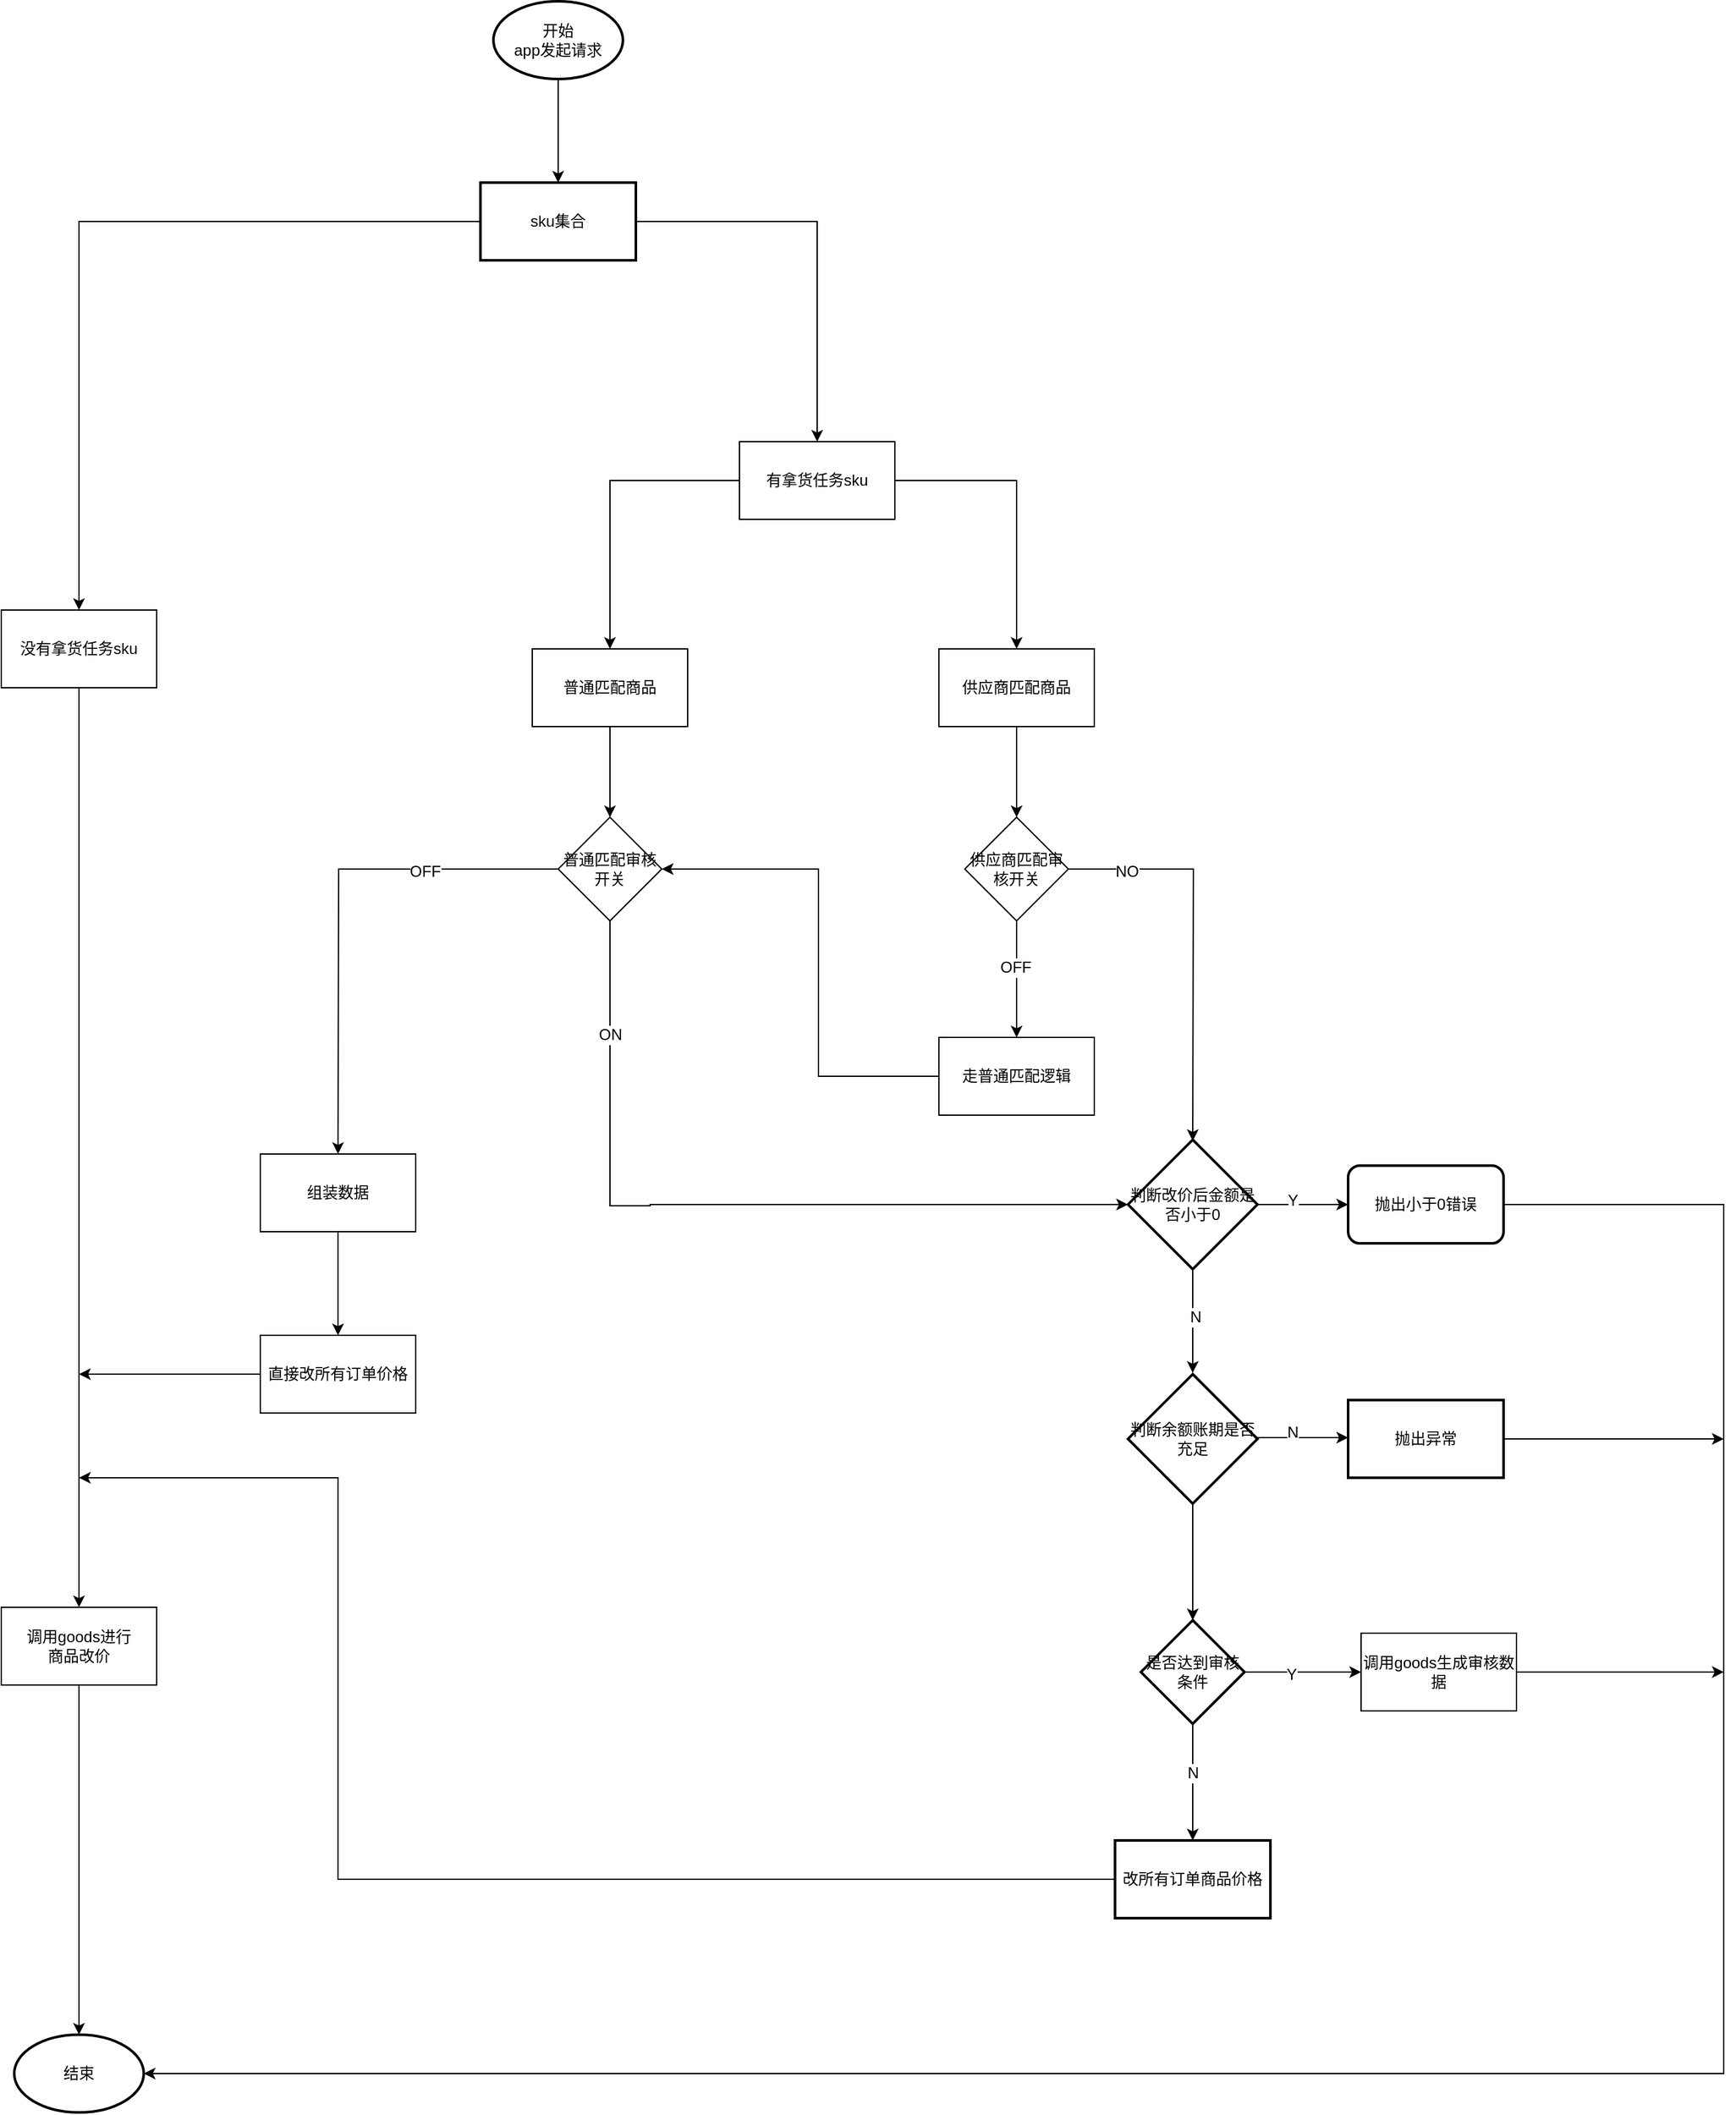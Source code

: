 <mxfile version="22.1.0" type="github">
  <diagram name="第 1 页" id="bine2cX4gsOpG5Ys-mz4">
    <mxGraphModel dx="1994" dy="602" grid="1" gridSize="10" guides="1" tooltips="1" connect="1" arrows="1" fold="1" page="1" pageScale="1" pageWidth="827" pageHeight="1169" math="0" shadow="0">
      <root>
        <mxCell id="0" />
        <mxCell id="1" parent="0" />
        <mxCell id="95OTykpPr1zENCsGVvWN-14" value="" style="edgeStyle=orthogonalEdgeStyle;rounded=0;orthogonalLoop=1;jettySize=auto;html=1;" edge="1" parent="1" source="95OTykpPr1zENCsGVvWN-4" target="95OTykpPr1zENCsGVvWN-13">
          <mxGeometry relative="1" as="geometry" />
        </mxCell>
        <mxCell id="95OTykpPr1zENCsGVvWN-16" value="" style="edgeStyle=orthogonalEdgeStyle;rounded=0;orthogonalLoop=1;jettySize=auto;html=1;" edge="1" parent="1" source="95OTykpPr1zENCsGVvWN-4" target="95OTykpPr1zENCsGVvWN-15">
          <mxGeometry relative="1" as="geometry" />
        </mxCell>
        <mxCell id="95OTykpPr1zENCsGVvWN-4" value="有拿货任务sku" style="whiteSpace=wrap;html=1;" vertex="1" parent="1">
          <mxGeometry x="140" y="380" width="120" height="60" as="geometry" />
        </mxCell>
        <mxCell id="95OTykpPr1zENCsGVvWN-10" value="" style="edgeStyle=orthogonalEdgeStyle;rounded=0;orthogonalLoop=1;jettySize=auto;html=1;" edge="1" parent="1" source="95OTykpPr1zENCsGVvWN-7" target="95OTykpPr1zENCsGVvWN-9">
          <mxGeometry relative="1" as="geometry" />
        </mxCell>
        <mxCell id="95OTykpPr1zENCsGVvWN-7" value="没有拿货任务sku" style="whiteSpace=wrap;html=1;" vertex="1" parent="1">
          <mxGeometry x="-430" y="510" width="120" height="60" as="geometry" />
        </mxCell>
        <mxCell id="95OTykpPr1zENCsGVvWN-9" value="调用goods进行&lt;br&gt;商品改价" style="whiteSpace=wrap;html=1;" vertex="1" parent="1">
          <mxGeometry x="-430" y="1280" width="120" height="60" as="geometry" />
        </mxCell>
        <mxCell id="95OTykpPr1zENCsGVvWN-20" value="" style="edgeStyle=orthogonalEdgeStyle;rounded=0;orthogonalLoop=1;jettySize=auto;html=1;fontFamily=Helvetica;fontSize=12;fontColor=default;" edge="1" parent="1" source="95OTykpPr1zENCsGVvWN-13" target="95OTykpPr1zENCsGVvWN-19">
          <mxGeometry relative="1" as="geometry" />
        </mxCell>
        <mxCell id="95OTykpPr1zENCsGVvWN-13" value="普通匹配商品" style="whiteSpace=wrap;html=1;" vertex="1" parent="1">
          <mxGeometry x="-20" y="540" width="120" height="60" as="geometry" />
        </mxCell>
        <mxCell id="95OTykpPr1zENCsGVvWN-18" value="" style="edgeStyle=orthogonalEdgeStyle;rounded=0;orthogonalLoop=1;jettySize=auto;html=1;fontFamily=Helvetica;fontSize=12;fontColor=default;" edge="1" parent="1" source="95OTykpPr1zENCsGVvWN-15" target="95OTykpPr1zENCsGVvWN-17">
          <mxGeometry relative="1" as="geometry" />
        </mxCell>
        <mxCell id="95OTykpPr1zENCsGVvWN-15" value="供应商匹配商品" style="whiteSpace=wrap;html=1;" vertex="1" parent="1">
          <mxGeometry x="294" y="540" width="120" height="60" as="geometry" />
        </mxCell>
        <mxCell id="95OTykpPr1zENCsGVvWN-22" value="" style="edgeStyle=orthogonalEdgeStyle;rounded=0;orthogonalLoop=1;jettySize=auto;html=1;fontFamily=Helvetica;fontSize=12;fontColor=default;" edge="1" parent="1" source="95OTykpPr1zENCsGVvWN-17">
          <mxGeometry relative="1" as="geometry">
            <mxPoint x="490" y="920" as="targetPoint" />
          </mxGeometry>
        </mxCell>
        <mxCell id="95OTykpPr1zENCsGVvWN-80" value="NO" style="edgeLabel;html=1;align=center;verticalAlign=middle;resizable=0;points=[];fontSize=12;fontFamily=Helvetica;fontColor=default;" vertex="1" connectable="0" parent="95OTykpPr1zENCsGVvWN-22">
          <mxGeometry x="-0.706" y="-2" relative="1" as="geometry">
            <mxPoint as="offset" />
          </mxGeometry>
        </mxCell>
        <mxCell id="95OTykpPr1zENCsGVvWN-24" value="" style="edgeStyle=orthogonalEdgeStyle;rounded=0;orthogonalLoop=1;jettySize=auto;html=1;fontFamily=Helvetica;fontSize=12;fontColor=default;" edge="1" parent="1" source="95OTykpPr1zENCsGVvWN-17" target="95OTykpPr1zENCsGVvWN-23">
          <mxGeometry relative="1" as="geometry" />
        </mxCell>
        <mxCell id="95OTykpPr1zENCsGVvWN-26" value="OFF" style="edgeLabel;html=1;align=center;verticalAlign=middle;resizable=0;points=[];fontSize=12;fontFamily=Helvetica;fontColor=default;" vertex="1" connectable="0" parent="95OTykpPr1zENCsGVvWN-24">
          <mxGeometry x="-0.2" y="-1" relative="1" as="geometry">
            <mxPoint as="offset" />
          </mxGeometry>
        </mxCell>
        <mxCell id="95OTykpPr1zENCsGVvWN-17" value="供应商匹配审核开关" style="rhombus;whiteSpace=wrap;html=1;" vertex="1" parent="1">
          <mxGeometry x="314" y="670" width="80" height="80" as="geometry" />
        </mxCell>
        <mxCell id="95OTykpPr1zENCsGVvWN-28" value="" style="edgeStyle=orthogonalEdgeStyle;rounded=0;orthogonalLoop=1;jettySize=auto;html=1;fontFamily=Helvetica;fontSize=12;fontColor=default;" edge="1" parent="1" source="95OTykpPr1zENCsGVvWN-19">
          <mxGeometry relative="1" as="geometry">
            <mxPoint x="-170" y="930" as="targetPoint" />
          </mxGeometry>
        </mxCell>
        <mxCell id="95OTykpPr1zENCsGVvWN-31" value="OFF" style="edgeLabel;html=1;align=center;verticalAlign=middle;resizable=0;points=[];fontSize=12;fontFamily=Helvetica;fontColor=default;" vertex="1" connectable="0" parent="95OTykpPr1zENCsGVvWN-28">
          <mxGeometry x="-0.471" y="2" relative="1" as="geometry">
            <mxPoint as="offset" />
          </mxGeometry>
        </mxCell>
        <mxCell id="95OTykpPr1zENCsGVvWN-78" style="edgeStyle=orthogonalEdgeStyle;rounded=0;orthogonalLoop=1;jettySize=auto;html=1;fontFamily=Helvetica;fontSize=12;fontColor=default;entryX=0;entryY=0.5;entryDx=0;entryDy=0;entryPerimeter=0;" edge="1" parent="1" source="95OTykpPr1zENCsGVvWN-19" target="95OTykpPr1zENCsGVvWN-49">
          <mxGeometry relative="1" as="geometry">
            <mxPoint x="70" y="1080" as="targetPoint" />
            <Array as="points">
              <mxPoint x="40" y="970" />
              <mxPoint x="71" y="970" />
              <mxPoint x="440" y="969" />
            </Array>
          </mxGeometry>
        </mxCell>
        <mxCell id="95OTykpPr1zENCsGVvWN-79" value="ON" style="edgeLabel;html=1;align=center;verticalAlign=middle;resizable=0;points=[];fontSize=12;fontFamily=Helvetica;fontColor=default;" vertex="1" connectable="0" parent="95OTykpPr1zENCsGVvWN-78">
          <mxGeometry x="-0.717" relative="1" as="geometry">
            <mxPoint as="offset" />
          </mxGeometry>
        </mxCell>
        <mxCell id="95OTykpPr1zENCsGVvWN-19" value="普通匹配审核开关" style="rhombus;whiteSpace=wrap;html=1;" vertex="1" parent="1">
          <mxGeometry y="670" width="80" height="80" as="geometry" />
        </mxCell>
        <mxCell id="95OTykpPr1zENCsGVvWN-35" style="edgeStyle=orthogonalEdgeStyle;rounded=0;orthogonalLoop=1;jettySize=auto;html=1;fontFamily=Helvetica;fontSize=12;fontColor=default;entryX=1;entryY=0.5;entryDx=0;entryDy=0;" edge="1" parent="1" source="95OTykpPr1zENCsGVvWN-23" target="95OTykpPr1zENCsGVvWN-19">
          <mxGeometry relative="1" as="geometry">
            <mxPoint x="200" y="660" as="targetPoint" />
            <Array as="points">
              <mxPoint x="201" y="870" />
              <mxPoint x="201" y="710" />
            </Array>
          </mxGeometry>
        </mxCell>
        <mxCell id="95OTykpPr1zENCsGVvWN-23" value="走普通匹配逻辑" style="whiteSpace=wrap;html=1;" vertex="1" parent="1">
          <mxGeometry x="294" y="840" width="120" height="60" as="geometry" />
        </mxCell>
        <mxCell id="95OTykpPr1zENCsGVvWN-84" value="" style="edgeStyle=orthogonalEdgeStyle;rounded=0;orthogonalLoop=1;jettySize=auto;html=1;fontFamily=Helvetica;fontSize=12;fontColor=default;" edge="1" parent="1" source="95OTykpPr1zENCsGVvWN-29" target="95OTykpPr1zENCsGVvWN-83">
          <mxGeometry relative="1" as="geometry" />
        </mxCell>
        <mxCell id="95OTykpPr1zENCsGVvWN-29" value="组装数据" style="whiteSpace=wrap;html=1;" vertex="1" parent="1">
          <mxGeometry x="-230" y="930" width="120" height="60" as="geometry" />
        </mxCell>
        <mxCell id="95OTykpPr1zENCsGVvWN-95" style="edgeStyle=orthogonalEdgeStyle;rounded=0;orthogonalLoop=1;jettySize=auto;html=1;fontFamily=Helvetica;fontSize=12;fontColor=default;" edge="1" parent="1" source="95OTykpPr1zENCsGVvWN-37">
          <mxGeometry relative="1" as="geometry">
            <mxPoint x="900" y="1330" as="targetPoint" />
          </mxGeometry>
        </mxCell>
        <mxCell id="95OTykpPr1zENCsGVvWN-37" value="调用goods生成审核数据" style="whiteSpace=wrap;html=1;" vertex="1" parent="1">
          <mxGeometry x="620" y="1300" width="120" height="60" as="geometry" />
        </mxCell>
        <mxCell id="95OTykpPr1zENCsGVvWN-88" value="" style="edgeStyle=orthogonalEdgeStyle;rounded=0;orthogonalLoop=1;jettySize=auto;html=1;fontFamily=Helvetica;fontSize=12;fontColor=default;" edge="1" parent="1" source="95OTykpPr1zENCsGVvWN-45" target="95OTykpPr1zENCsGVvWN-87">
          <mxGeometry relative="1" as="geometry" />
        </mxCell>
        <mxCell id="95OTykpPr1zENCsGVvWN-45" value="开始&lt;br style=&quot;border-color: var(--border-color);&quot;&gt;app发起请求" style="strokeWidth=2;html=1;shape=mxgraph.flowchart.start_1;whiteSpace=wrap;strokeColor=default;align=center;verticalAlign=middle;fontFamily=Helvetica;fontSize=12;fontColor=default;fillColor=default;" vertex="1" parent="1">
          <mxGeometry x="-50" y="40" width="100" height="60" as="geometry" />
        </mxCell>
        <mxCell id="95OTykpPr1zENCsGVvWN-47" value="结束" style="strokeWidth=2;html=1;shape=mxgraph.flowchart.start_1;whiteSpace=wrap;strokeColor=default;align=center;verticalAlign=middle;fontFamily=Helvetica;fontSize=12;fontColor=default;fillColor=default;" vertex="1" parent="1">
          <mxGeometry x="-420" y="1610" width="100" height="60" as="geometry" />
        </mxCell>
        <mxCell id="95OTykpPr1zENCsGVvWN-54" value="" style="edgeStyle=orthogonalEdgeStyle;rounded=0;orthogonalLoop=1;jettySize=auto;html=1;fontFamily=Helvetica;fontSize=12;fontColor=default;" edge="1" parent="1" source="95OTykpPr1zENCsGVvWN-49" target="95OTykpPr1zENCsGVvWN-53">
          <mxGeometry relative="1" as="geometry" />
        </mxCell>
        <mxCell id="95OTykpPr1zENCsGVvWN-56" value="Y" style="edgeLabel;html=1;align=center;verticalAlign=middle;resizable=0;points=[];fontSize=12;fontFamily=Helvetica;fontColor=default;" vertex="1" connectable="0" parent="95OTykpPr1zENCsGVvWN-54">
          <mxGeometry x="-0.246" y="3" relative="1" as="geometry">
            <mxPoint as="offset" />
          </mxGeometry>
        </mxCell>
        <mxCell id="95OTykpPr1zENCsGVvWN-58" value="" style="edgeStyle=orthogonalEdgeStyle;rounded=0;orthogonalLoop=1;jettySize=auto;html=1;fontFamily=Helvetica;fontSize=12;fontColor=default;" edge="1" parent="1" source="95OTykpPr1zENCsGVvWN-49">
          <mxGeometry relative="1" as="geometry">
            <mxPoint x="490" y="1099" as="targetPoint" />
          </mxGeometry>
        </mxCell>
        <mxCell id="95OTykpPr1zENCsGVvWN-59" value="N" style="edgeLabel;html=1;align=center;verticalAlign=middle;resizable=0;points=[];fontSize=12;fontFamily=Helvetica;fontColor=default;" vertex="1" connectable="0" parent="95OTykpPr1zENCsGVvWN-58">
          <mxGeometry x="-0.094" y="2" relative="1" as="geometry">
            <mxPoint as="offset" />
          </mxGeometry>
        </mxCell>
        <mxCell id="95OTykpPr1zENCsGVvWN-49" value="判断改价后金额是否小于0" style="strokeWidth=2;html=1;shape=mxgraph.flowchart.decision;whiteSpace=wrap;strokeColor=default;align=center;verticalAlign=middle;fontFamily=Helvetica;fontSize=12;fontColor=default;fillColor=default;" vertex="1" parent="1">
          <mxGeometry x="440" y="919" width="100" height="100" as="geometry" />
        </mxCell>
        <mxCell id="95OTykpPr1zENCsGVvWN-53" value="抛出小于0错误" style="rounded=1;whiteSpace=wrap;html=1;strokeWidth=2;" vertex="1" parent="1">
          <mxGeometry x="610" y="939" width="120" height="60" as="geometry" />
        </mxCell>
        <mxCell id="95OTykpPr1zENCsGVvWN-61" value="" style="edgeStyle=orthogonalEdgeStyle;rounded=0;orthogonalLoop=1;jettySize=auto;html=1;fontFamily=Helvetica;fontSize=12;fontColor=default;" edge="1" parent="1">
          <mxGeometry relative="1" as="geometry">
            <mxPoint x="540" y="1149" as="sourcePoint" />
            <mxPoint x="610" y="1149" as="targetPoint" />
          </mxGeometry>
        </mxCell>
        <mxCell id="95OTykpPr1zENCsGVvWN-62" value="N" style="edgeLabel;html=1;align=center;verticalAlign=middle;resizable=0;points=[];fontSize=12;fontFamily=Helvetica;fontColor=default;" vertex="1" connectable="0" parent="95OTykpPr1zENCsGVvWN-61">
          <mxGeometry x="-0.225" y="4" relative="1" as="geometry">
            <mxPoint as="offset" />
          </mxGeometry>
        </mxCell>
        <mxCell id="95OTykpPr1zENCsGVvWN-69" value="" style="edgeStyle=orthogonalEdgeStyle;rounded=0;orthogonalLoop=1;jettySize=auto;html=1;fontFamily=Helvetica;fontSize=12;fontColor=default;" edge="1" parent="1" source="95OTykpPr1zENCsGVvWN-57" target="95OTykpPr1zENCsGVvWN-68">
          <mxGeometry relative="1" as="geometry" />
        </mxCell>
        <mxCell id="95OTykpPr1zENCsGVvWN-57" value="判断余额账期是否充足" style="strokeWidth=2;html=1;shape=mxgraph.flowchart.decision;whiteSpace=wrap;strokeColor=default;align=center;verticalAlign=middle;fontFamily=Helvetica;fontSize=12;fontColor=default;fillColor=default;" vertex="1" parent="1">
          <mxGeometry x="440" y="1100" width="100" height="100" as="geometry" />
        </mxCell>
        <mxCell id="95OTykpPr1zENCsGVvWN-94" style="edgeStyle=orthogonalEdgeStyle;rounded=0;orthogonalLoop=1;jettySize=auto;html=1;fontFamily=Helvetica;fontSize=12;fontColor=default;" edge="1" parent="1" source="95OTykpPr1zENCsGVvWN-60">
          <mxGeometry relative="1" as="geometry">
            <mxPoint x="900" y="1150" as="targetPoint" />
          </mxGeometry>
        </mxCell>
        <mxCell id="95OTykpPr1zENCsGVvWN-60" value="抛出异常" style="whiteSpace=wrap;html=1;strokeWidth=2;" vertex="1" parent="1">
          <mxGeometry x="610" y="1120" width="120" height="60" as="geometry" />
        </mxCell>
        <mxCell id="95OTykpPr1zENCsGVvWN-65" style="edgeStyle=orthogonalEdgeStyle;rounded=0;orthogonalLoop=1;jettySize=auto;html=1;fontFamily=Helvetica;fontSize=12;fontColor=default;entryX=1;entryY=0.5;entryDx=0;entryDy=0;entryPerimeter=0;" edge="1" parent="1" source="95OTykpPr1zENCsGVvWN-53" target="95OTykpPr1zENCsGVvWN-47">
          <mxGeometry relative="1" as="geometry">
            <mxPoint x="90" y="1640" as="targetPoint" />
            <Array as="points">
              <mxPoint x="900" y="969" />
              <mxPoint x="900" y="1640" />
            </Array>
          </mxGeometry>
        </mxCell>
        <mxCell id="95OTykpPr1zENCsGVvWN-70" style="edgeStyle=orthogonalEdgeStyle;rounded=0;orthogonalLoop=1;jettySize=auto;html=1;entryX=0;entryY=0.5;entryDx=0;entryDy=0;fontFamily=Helvetica;fontSize=12;fontColor=default;" edge="1" parent="1" source="95OTykpPr1zENCsGVvWN-68" target="95OTykpPr1zENCsGVvWN-37">
          <mxGeometry relative="1" as="geometry" />
        </mxCell>
        <mxCell id="95OTykpPr1zENCsGVvWN-71" value="Y" style="edgeLabel;html=1;align=center;verticalAlign=middle;resizable=0;points=[];fontSize=12;fontFamily=Helvetica;fontColor=default;" vertex="1" connectable="0" parent="95OTykpPr1zENCsGVvWN-70">
          <mxGeometry x="-0.215" y="-2" relative="1" as="geometry">
            <mxPoint as="offset" />
          </mxGeometry>
        </mxCell>
        <mxCell id="95OTykpPr1zENCsGVvWN-73" value="" style="edgeStyle=orthogonalEdgeStyle;rounded=0;orthogonalLoop=1;jettySize=auto;html=1;fontFamily=Helvetica;fontSize=12;fontColor=default;" edge="1" parent="1" source="95OTykpPr1zENCsGVvWN-68" target="95OTykpPr1zENCsGVvWN-72">
          <mxGeometry relative="1" as="geometry" />
        </mxCell>
        <mxCell id="95OTykpPr1zENCsGVvWN-74" value="N" style="edgeLabel;html=1;align=center;verticalAlign=middle;resizable=0;points=[];fontSize=12;fontFamily=Helvetica;fontColor=default;" vertex="1" connectable="0" parent="95OTykpPr1zENCsGVvWN-73">
          <mxGeometry x="-0.161" relative="1" as="geometry">
            <mxPoint as="offset" />
          </mxGeometry>
        </mxCell>
        <mxCell id="95OTykpPr1zENCsGVvWN-68" value="是否达到审核条件" style="rhombus;whiteSpace=wrap;html=1;strokeWidth=2;" vertex="1" parent="1">
          <mxGeometry x="450" y="1290" width="80" height="80" as="geometry" />
        </mxCell>
        <mxCell id="95OTykpPr1zENCsGVvWN-93" style="edgeStyle=orthogonalEdgeStyle;rounded=0;orthogonalLoop=1;jettySize=auto;html=1;fontFamily=Helvetica;fontSize=12;fontColor=default;" edge="1" parent="1" source="95OTykpPr1zENCsGVvWN-72">
          <mxGeometry relative="1" as="geometry">
            <mxPoint x="-370" y="1180" as="targetPoint" />
            <Array as="points">
              <mxPoint x="-170" y="1490" />
              <mxPoint x="-170" y="1180" />
            </Array>
          </mxGeometry>
        </mxCell>
        <mxCell id="95OTykpPr1zENCsGVvWN-72" value="改所有订单商品价格" style="whiteSpace=wrap;html=1;strokeWidth=2;" vertex="1" parent="1">
          <mxGeometry x="430" y="1460" width="120" height="60" as="geometry" />
        </mxCell>
        <mxCell id="95OTykpPr1zENCsGVvWN-92" style="edgeStyle=orthogonalEdgeStyle;rounded=0;orthogonalLoop=1;jettySize=auto;html=1;fontFamily=Helvetica;fontSize=12;fontColor=default;" edge="1" parent="1" source="95OTykpPr1zENCsGVvWN-83">
          <mxGeometry relative="1" as="geometry">
            <mxPoint x="-370" y="1100" as="targetPoint" />
          </mxGeometry>
        </mxCell>
        <mxCell id="95OTykpPr1zENCsGVvWN-83" value="直接改所有订单价格" style="whiteSpace=wrap;html=1;" vertex="1" parent="1">
          <mxGeometry x="-230" y="1070" width="120" height="60" as="geometry" />
        </mxCell>
        <mxCell id="95OTykpPr1zENCsGVvWN-89" style="edgeStyle=orthogonalEdgeStyle;rounded=0;orthogonalLoop=1;jettySize=auto;html=1;entryX=0.5;entryY=0;entryDx=0;entryDy=0;fontFamily=Helvetica;fontSize=12;fontColor=default;" edge="1" parent="1" source="95OTykpPr1zENCsGVvWN-87" target="95OTykpPr1zENCsGVvWN-4">
          <mxGeometry relative="1" as="geometry" />
        </mxCell>
        <mxCell id="95OTykpPr1zENCsGVvWN-90" style="edgeStyle=orthogonalEdgeStyle;rounded=0;orthogonalLoop=1;jettySize=auto;html=1;entryX=0.5;entryY=0;entryDx=0;entryDy=0;fontFamily=Helvetica;fontSize=12;fontColor=default;" edge="1" parent="1" source="95OTykpPr1zENCsGVvWN-87" target="95OTykpPr1zENCsGVvWN-7">
          <mxGeometry relative="1" as="geometry" />
        </mxCell>
        <mxCell id="95OTykpPr1zENCsGVvWN-87" value="sku集合" style="whiteSpace=wrap;html=1;strokeWidth=2;" vertex="1" parent="1">
          <mxGeometry x="-60" y="180" width="120" height="60" as="geometry" />
        </mxCell>
        <mxCell id="95OTykpPr1zENCsGVvWN-91" style="edgeStyle=orthogonalEdgeStyle;rounded=0;orthogonalLoop=1;jettySize=auto;html=1;entryX=0.5;entryY=0;entryDx=0;entryDy=0;entryPerimeter=0;fontFamily=Helvetica;fontSize=12;fontColor=default;" edge="1" parent="1" source="95OTykpPr1zENCsGVvWN-9" target="95OTykpPr1zENCsGVvWN-47">
          <mxGeometry relative="1" as="geometry" />
        </mxCell>
      </root>
    </mxGraphModel>
  </diagram>
</mxfile>
